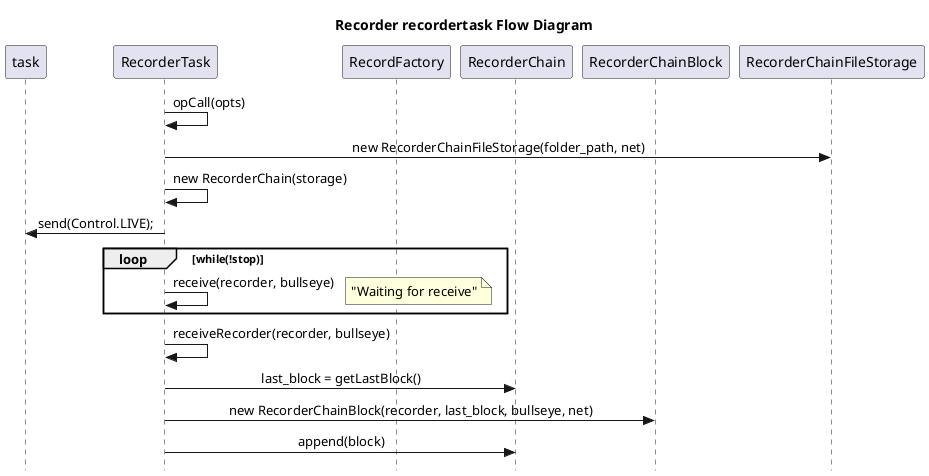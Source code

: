 @startuml

skinparam Style strictuml
skinparam SequenceMessageAlign center
hide empty description
title Recorder recordertask Flow Diagram

participant task
participant RecorderTask as recordertask
participant RecordFactory as factory
participant RecorderChain as chain
participant RecorderChainBlock as block
participant RecorderChainFileStorage as storage

recordertask -> recordertask : opCall(opts)
recordertask -> storage : new RecorderChainFileStorage(folder_path, net)
recordertask -> recordertask : new RecorderChain(storage)
recordertask -> task : send(Control.LIVE);

loop while(!stop)
    recordertask -> recordertask : receive(recorder, bullseye)
    note right : "Waiting for receive" 
end
recordertask -> recordertask : receiveRecorder(recorder, bullseye)
recordertask -> chain : last_block = getLastBlock()
recordertask -> block : new RecorderChainBlock(recorder, last_block, bullseye, net)
recordertask -> chain : append(block)

@enduml
